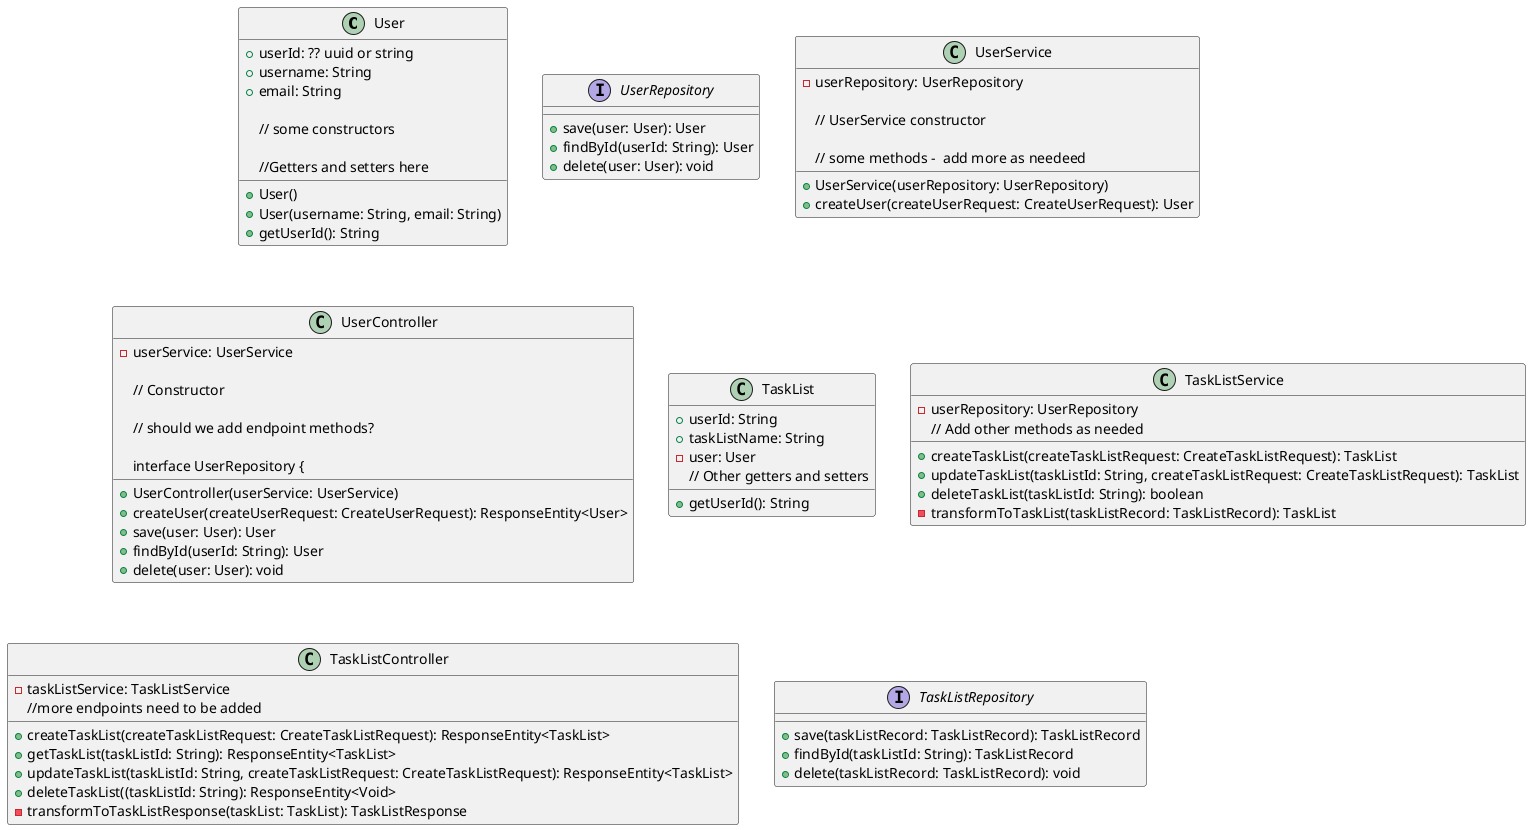 @startuml

class User {
+userId: ?? uuid or string
+username: String
+email: String

 // some constructors
+User()
+User(username: String, email: String)

//Getters and setters here
+getUserId(): String

}
interface UserRepository {
+save(user: User): User
+findById(userId: String): User
+delete(user: User): void
}
class UserService {
-userRepository: UserRepository

// UserService constructor
+UserService(userRepository: UserRepository)

// some methods -  add more as needeed
+createUser(createUserRequest: CreateUserRequest): User

}

class UserController {
-userService: UserService

// Constructor
+UserController(userService: UserService)

// should we add endpoint methods?
+createUser(createUserRequest: CreateUserRequest): ResponseEntity<User>

interface UserRepository {
+save(user: User): User
 +findById(userId: String): User
+delete(user: User): void
}

class TaskList {
+userId: String
+taskListName: String
-user: User
+getUserId(): String
  // Other getters and setters
}

class TaskListService {
  -userRepository: UserRepository
  +createTaskList(createTaskListRequest: CreateTaskListRequest): TaskList
  +updateTaskList(taskListId: String, createTaskListRequest: CreateTaskListRequest): TaskList
  +deleteTaskList(taskListId: String): boolean
  -transformToTaskList(taskListRecord: TaskListRecord): TaskList
  // Add other methods as needed
}

class TaskListController {
-taskListService: TaskListService
+createTaskList(createTaskListRequest: CreateTaskListRequest): ResponseEntity<TaskList>
+getTaskList(taskListId: String): ResponseEntity<TaskList>
+updateTaskList(taskListId: String, createTaskListRequest: CreateTaskListRequest): ResponseEntity<TaskList>
+deleteTaskList((taskListId: String): ResponseEntity<Void>
-transformToTaskListResponse(taskList: TaskList): TaskListResponse
  //more endpoints need to be added
}

interface TaskListRepository {
+save(taskListRecord: TaskListRecord): TaskListRecord
+findById(taskListId: String): TaskListRecord
+delete(taskListRecord: TaskListRecord): void
}
}
@enduml
